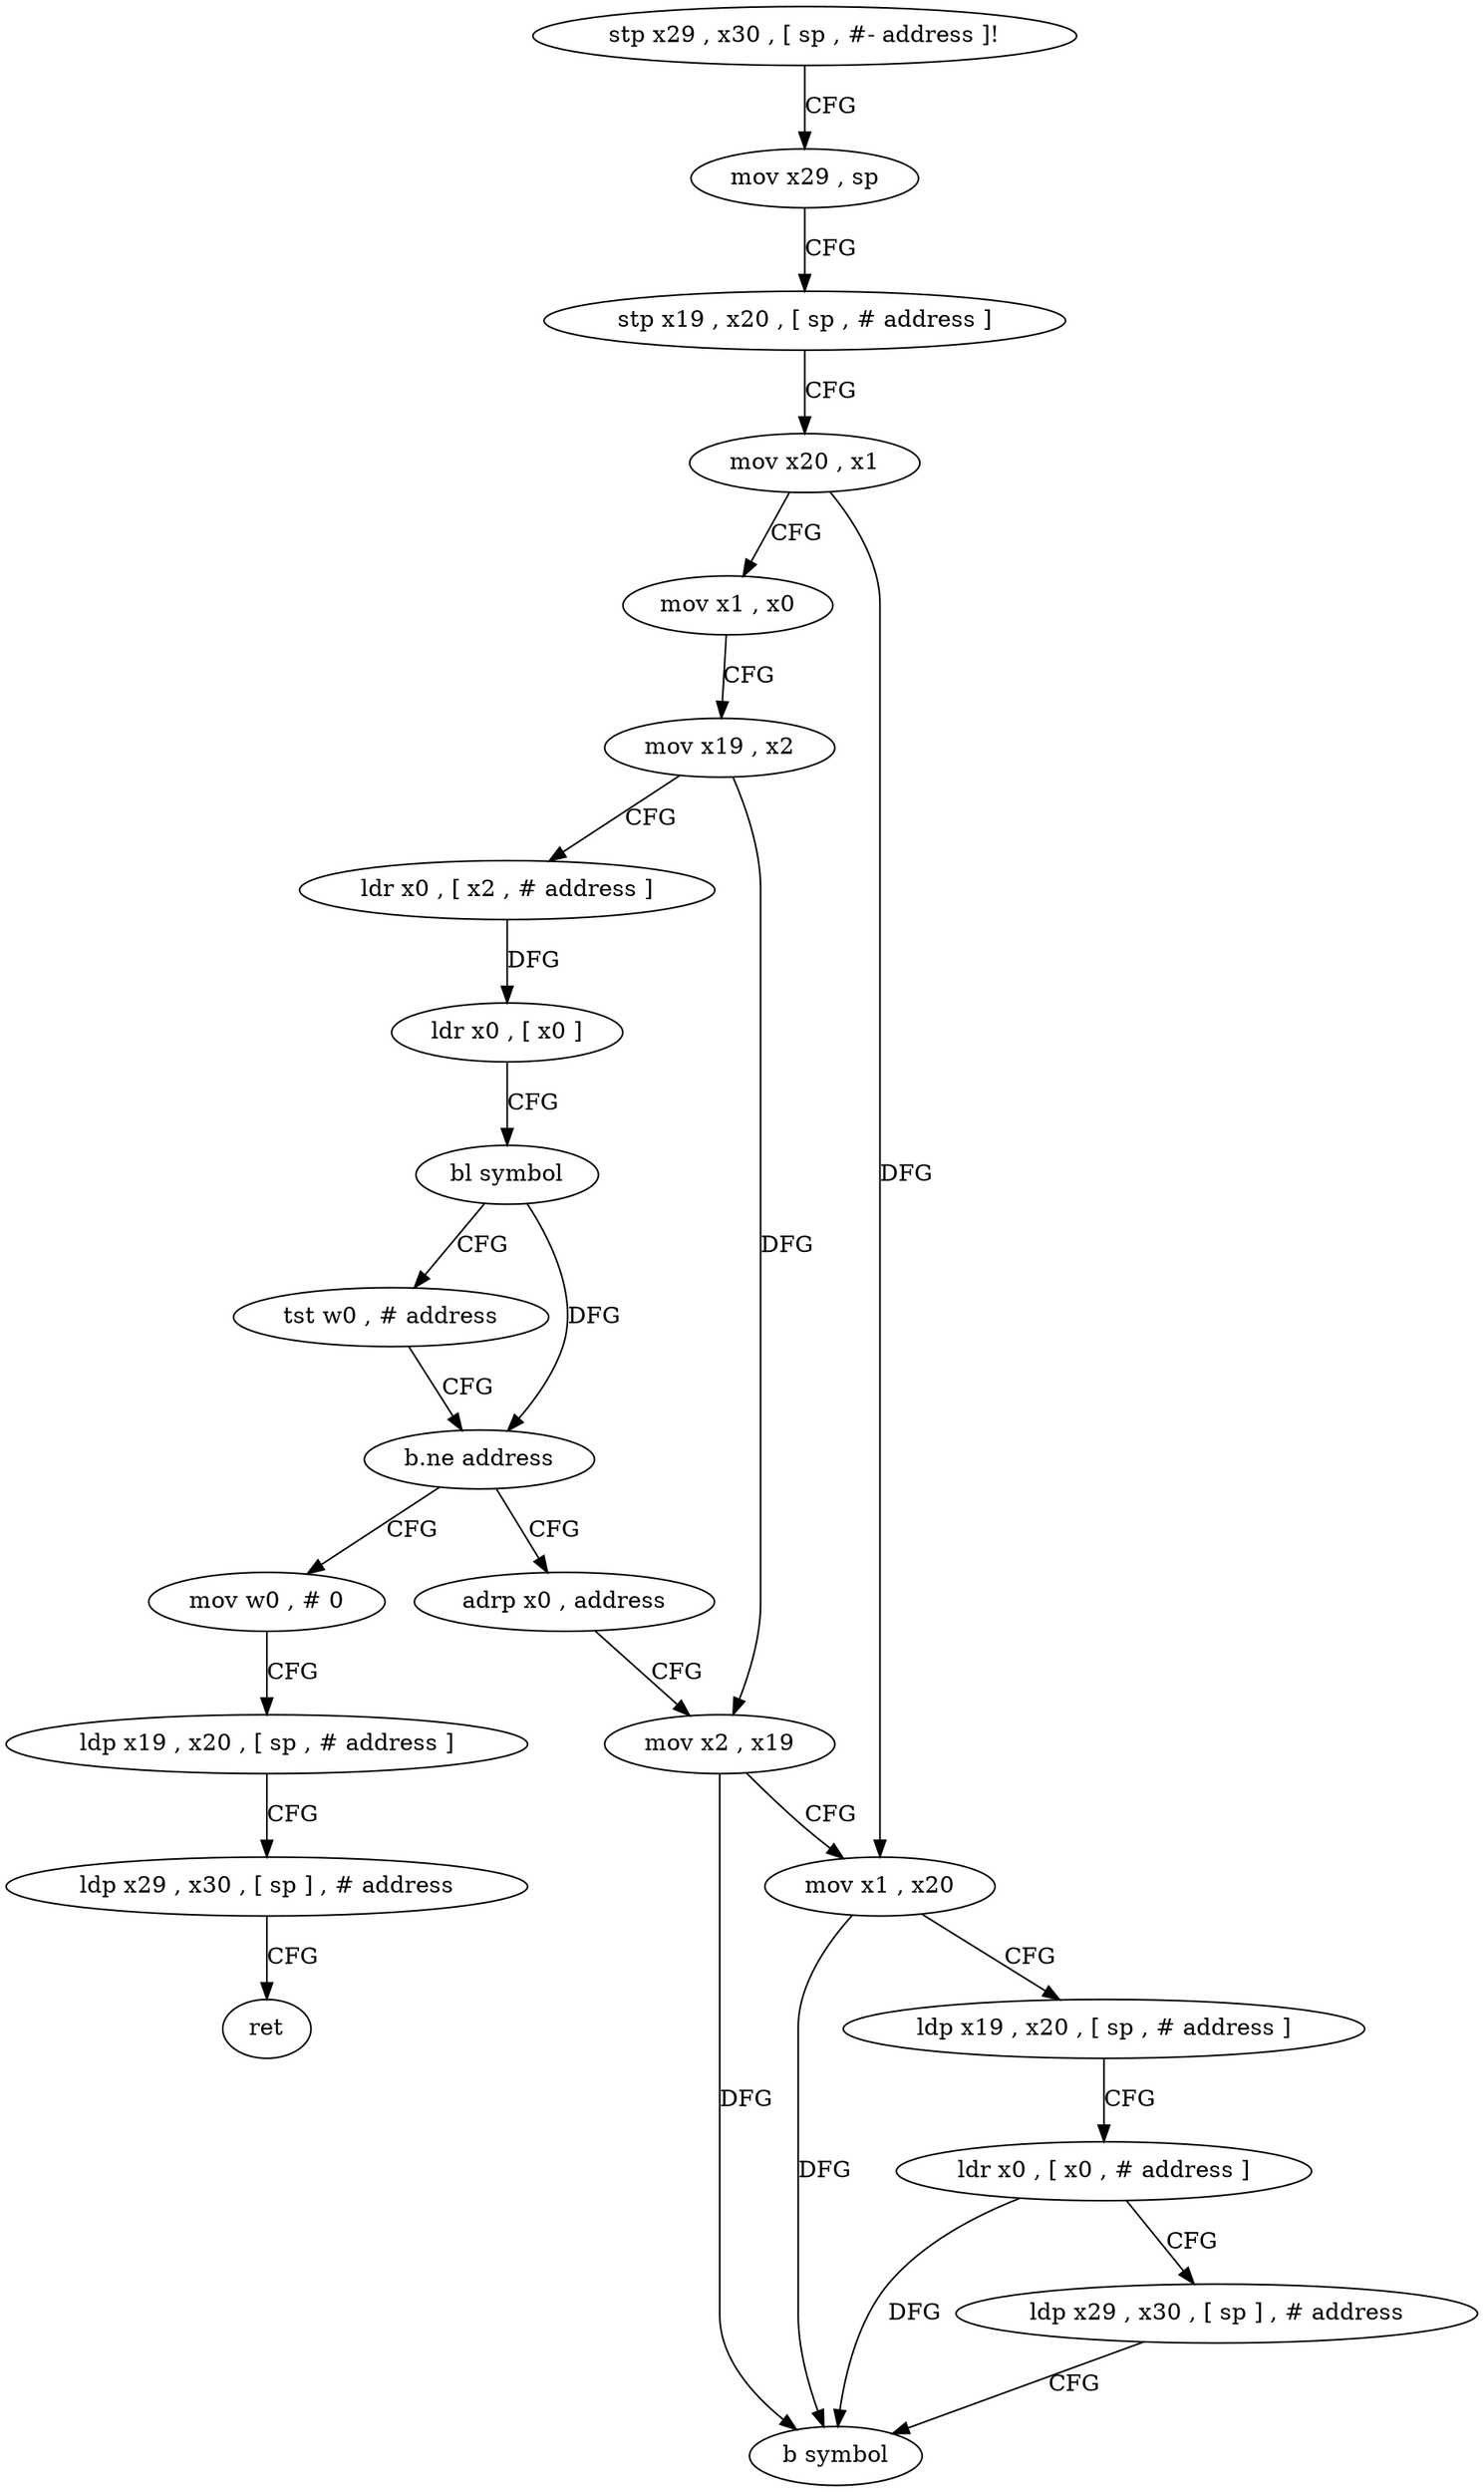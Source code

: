 digraph "func" {
"4216464" [label = "stp x29 , x30 , [ sp , #- address ]!" ]
"4216468" [label = "mov x29 , sp" ]
"4216472" [label = "stp x19 , x20 , [ sp , # address ]" ]
"4216476" [label = "mov x20 , x1" ]
"4216480" [label = "mov x1 , x0" ]
"4216484" [label = "mov x19 , x2" ]
"4216488" [label = "ldr x0 , [ x2 , # address ]" ]
"4216492" [label = "ldr x0 , [ x0 ]" ]
"4216496" [label = "bl symbol" ]
"4216500" [label = "tst w0 , # address" ]
"4216504" [label = "b.ne address" ]
"4216528" [label = "adrp x0 , address" ]
"4216508" [label = "mov w0 , # 0" ]
"4216532" [label = "mov x2 , x19" ]
"4216536" [label = "mov x1 , x20" ]
"4216540" [label = "ldp x19 , x20 , [ sp , # address ]" ]
"4216544" [label = "ldr x0 , [ x0 , # address ]" ]
"4216548" [label = "ldp x29 , x30 , [ sp ] , # address" ]
"4216552" [label = "b symbol" ]
"4216512" [label = "ldp x19 , x20 , [ sp , # address ]" ]
"4216516" [label = "ldp x29 , x30 , [ sp ] , # address" ]
"4216520" [label = "ret" ]
"4216464" -> "4216468" [ label = "CFG" ]
"4216468" -> "4216472" [ label = "CFG" ]
"4216472" -> "4216476" [ label = "CFG" ]
"4216476" -> "4216480" [ label = "CFG" ]
"4216476" -> "4216536" [ label = "DFG" ]
"4216480" -> "4216484" [ label = "CFG" ]
"4216484" -> "4216488" [ label = "CFG" ]
"4216484" -> "4216532" [ label = "DFG" ]
"4216488" -> "4216492" [ label = "DFG" ]
"4216492" -> "4216496" [ label = "CFG" ]
"4216496" -> "4216500" [ label = "CFG" ]
"4216496" -> "4216504" [ label = "DFG" ]
"4216500" -> "4216504" [ label = "CFG" ]
"4216504" -> "4216528" [ label = "CFG" ]
"4216504" -> "4216508" [ label = "CFG" ]
"4216528" -> "4216532" [ label = "CFG" ]
"4216508" -> "4216512" [ label = "CFG" ]
"4216532" -> "4216536" [ label = "CFG" ]
"4216532" -> "4216552" [ label = "DFG" ]
"4216536" -> "4216540" [ label = "CFG" ]
"4216536" -> "4216552" [ label = "DFG" ]
"4216540" -> "4216544" [ label = "CFG" ]
"4216544" -> "4216548" [ label = "CFG" ]
"4216544" -> "4216552" [ label = "DFG" ]
"4216548" -> "4216552" [ label = "CFG" ]
"4216512" -> "4216516" [ label = "CFG" ]
"4216516" -> "4216520" [ label = "CFG" ]
}
